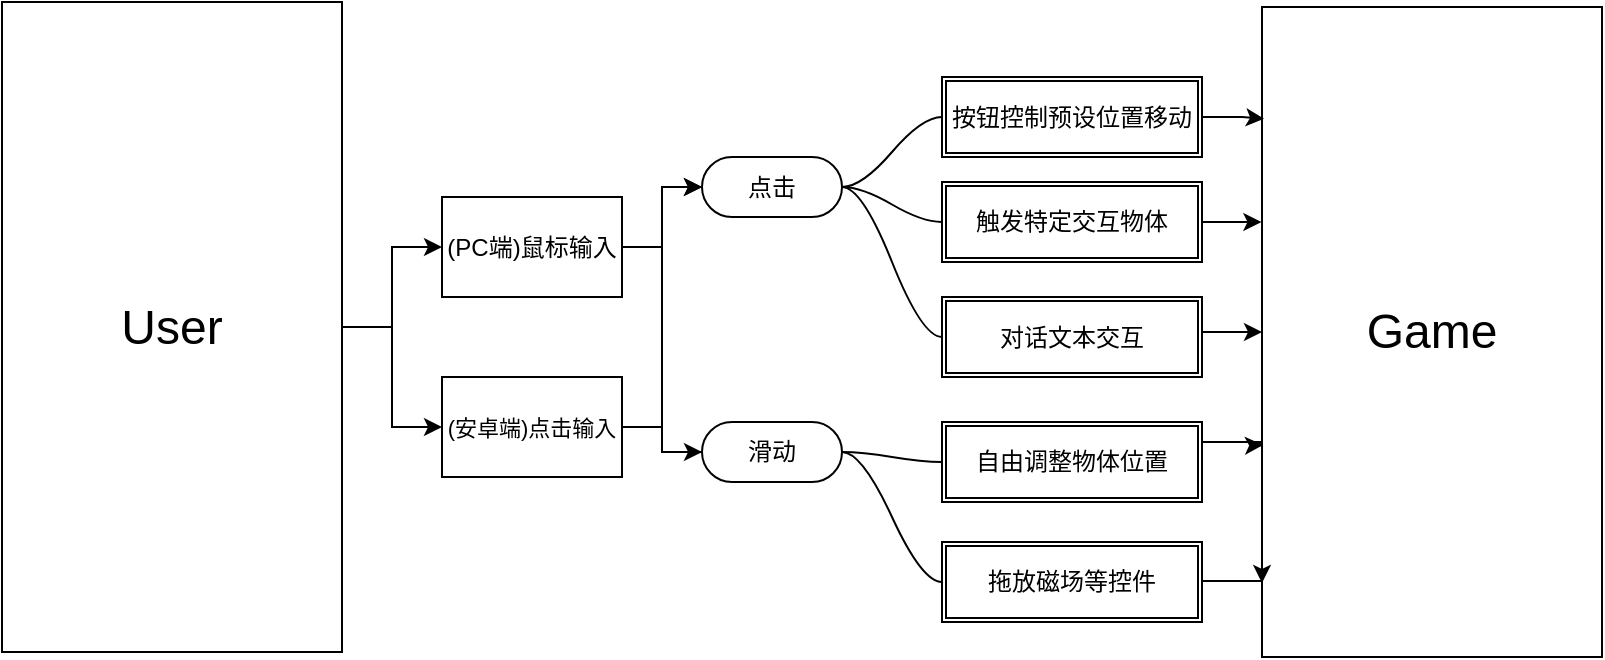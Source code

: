 <mxfile version="26.1.0">
  <diagram name="第 1 页" id="cTWxbgxD7N5LHfKa1-dM">
    <mxGraphModel dx="1460" dy="976" grid="1" gridSize="10" guides="1" tooltips="1" connect="1" arrows="1" fold="1" page="1" pageScale="1" pageWidth="827" pageHeight="1169" math="0" shadow="0">
      <root>
        <mxCell id="0" />
        <mxCell id="1" parent="0" />
        <mxCell id="bbCFtQkSoRX4-R00seL9-66" style="edgeStyle=orthogonalEdgeStyle;rounded=0;orthogonalLoop=1;jettySize=auto;html=1;exitX=1;exitY=0.5;exitDx=0;exitDy=0;entryX=0;entryY=0.5;entryDx=0;entryDy=0;" edge="1" parent="1" source="bbCFtQkSoRX4-R00seL9-43" target="bbCFtQkSoRX4-R00seL9-45">
          <mxGeometry relative="1" as="geometry" />
        </mxCell>
        <mxCell id="bbCFtQkSoRX4-R00seL9-67" style="edgeStyle=orthogonalEdgeStyle;rounded=0;orthogonalLoop=1;jettySize=auto;html=1;exitX=1;exitY=0.5;exitDx=0;exitDy=0;entryX=0;entryY=0.5;entryDx=0;entryDy=0;" edge="1" parent="1" source="bbCFtQkSoRX4-R00seL9-43" target="bbCFtQkSoRX4-R00seL9-47">
          <mxGeometry relative="1" as="geometry" />
        </mxCell>
        <mxCell id="bbCFtQkSoRX4-R00seL9-43" value="(PC端)鼠标输入" style="rounded=0;whiteSpace=wrap;html=1;" vertex="1" parent="1">
          <mxGeometry x="320" y="567.5" width="90" height="50" as="geometry" />
        </mxCell>
        <mxCell id="bbCFtQkSoRX4-R00seL9-44" style="edgeStyle=entityRelationEdgeStyle;rounded=0;orthogonalLoop=1;jettySize=auto;html=1;startArrow=none;endArrow=none;segment=10;curved=1;sourcePerimeterSpacing=0;targetPerimeterSpacing=0;entryX=0;entryY=0.5;entryDx=0;entryDy=0;" edge="1" parent="1" source="bbCFtQkSoRX4-R00seL9-45" target="bbCFtQkSoRX4-R00seL9-54">
          <mxGeometry relative="1" as="geometry" />
        </mxCell>
        <mxCell id="bbCFtQkSoRX4-R00seL9-70" style="edgeStyle=entityRelationEdgeStyle;rounded=0;orthogonalLoop=1;jettySize=auto;html=1;startArrow=none;endArrow=none;segment=10;curved=1;sourcePerimeterSpacing=0;targetPerimeterSpacing=0;entryX=0;entryY=0.5;entryDx=0;entryDy=0;" edge="1" parent="1" source="bbCFtQkSoRX4-R00seL9-45" target="bbCFtQkSoRX4-R00seL9-57">
          <mxGeometry relative="1" as="geometry">
            <mxPoint x="570" y="590" as="targetPoint" />
            <Array as="points">
              <mxPoint x="570" y="580" />
              <mxPoint x="570" y="580" />
            </Array>
          </mxGeometry>
        </mxCell>
        <mxCell id="bbCFtQkSoRX4-R00seL9-80" style="edgeStyle=entityRelationEdgeStyle;rounded=0;orthogonalLoop=1;jettySize=auto;html=1;startArrow=none;endArrow=none;segment=10;curved=1;sourcePerimeterSpacing=0;targetPerimeterSpacing=0;exitX=1;exitY=0.5;exitDx=0;exitDy=0;entryX=0;entryY=0.5;entryDx=0;entryDy=0;" edge="1" parent="1" source="bbCFtQkSoRX4-R00seL9-45" target="bbCFtQkSoRX4-R00seL9-79">
          <mxGeometry relative="1" as="geometry" />
        </mxCell>
        <mxCell id="bbCFtQkSoRX4-R00seL9-45" value="点击" style="whiteSpace=wrap;html=1;rounded=1;arcSize=50;align=center;verticalAlign=middle;strokeWidth=1;autosize=1;spacing=4;treeFolding=1;treeMoving=1;newEdgeStyle={&quot;edgeStyle&quot;:&quot;entityRelationEdgeStyle&quot;,&quot;startArrow&quot;:&quot;none&quot;,&quot;endArrow&quot;:&quot;none&quot;,&quot;segment&quot;:10,&quot;curved&quot;:1,&quot;sourcePerimeterSpacing&quot;:0,&quot;targetPerimeterSpacing&quot;:0};" vertex="1" parent="1">
          <mxGeometry x="450" y="547.5" width="70" height="30" as="geometry" />
        </mxCell>
        <mxCell id="bbCFtQkSoRX4-R00seL9-69" style="edgeStyle=entityRelationEdgeStyle;rounded=0;orthogonalLoop=1;jettySize=auto;html=1;startArrow=none;endArrow=none;segment=10;curved=1;sourcePerimeterSpacing=0;targetPerimeterSpacing=0;entryX=0;entryY=0.5;entryDx=0;entryDy=0;" edge="1" parent="1" source="bbCFtQkSoRX4-R00seL9-47" target="bbCFtQkSoRX4-R00seL9-55">
          <mxGeometry relative="1" as="geometry" />
        </mxCell>
        <mxCell id="bbCFtQkSoRX4-R00seL9-86" style="edgeStyle=entityRelationEdgeStyle;rounded=0;orthogonalLoop=1;jettySize=auto;html=1;startArrow=none;endArrow=none;segment=10;curved=1;sourcePerimeterSpacing=0;targetPerimeterSpacing=0;exitX=1;exitY=0.5;exitDx=0;exitDy=0;entryX=0;entryY=0.5;entryDx=0;entryDy=0;" edge="1" parent="1" source="bbCFtQkSoRX4-R00seL9-47" target="bbCFtQkSoRX4-R00seL9-71">
          <mxGeometry relative="1" as="geometry" />
        </mxCell>
        <mxCell id="bbCFtQkSoRX4-R00seL9-47" value="滑动" style="whiteSpace=wrap;html=1;rounded=1;arcSize=50;align=center;verticalAlign=middle;strokeWidth=1;autosize=1;spacing=4;treeFolding=1;treeMoving=1;newEdgeStyle={&quot;edgeStyle&quot;:&quot;entityRelationEdgeStyle&quot;,&quot;startArrow&quot;:&quot;none&quot;,&quot;endArrow&quot;:&quot;none&quot;,&quot;segment&quot;:10,&quot;curved&quot;:1,&quot;sourcePerimeterSpacing&quot;:0,&quot;targetPerimeterSpacing&quot;:0};" vertex="1" parent="1">
          <mxGeometry x="450" y="680" width="70" height="30" as="geometry" />
        </mxCell>
        <mxCell id="bbCFtQkSoRX4-R00seL9-54" value="按钮控制预设位置移动" style="shape=ext;double=1;rounded=0;whiteSpace=wrap;html=1;" vertex="1" parent="1">
          <mxGeometry x="570" y="507.5" width="130" height="40" as="geometry" />
        </mxCell>
        <mxCell id="bbCFtQkSoRX4-R00seL9-55" value="自由调整物体位置" style="shape=ext;double=1;rounded=0;whiteSpace=wrap;html=1;" vertex="1" parent="1">
          <mxGeometry x="570" y="680" width="130" height="40" as="geometry" />
        </mxCell>
        <mxCell id="bbCFtQkSoRX4-R00seL9-57" value="触发特定交互物体" style="shape=ext;double=1;rounded=0;whiteSpace=wrap;html=1;" vertex="1" parent="1">
          <mxGeometry x="570" y="560" width="130" height="40" as="geometry" />
        </mxCell>
        <mxCell id="bbCFtQkSoRX4-R00seL9-58" value="&lt;font style=&quot;font-size: 24px;&quot;&gt;Game&lt;/font&gt;" style="rounded=0;whiteSpace=wrap;html=1;" vertex="1" parent="1">
          <mxGeometry x="730" y="472.5" width="170" height="325" as="geometry" />
        </mxCell>
        <mxCell id="bbCFtQkSoRX4-R00seL9-60" style="edgeStyle=orthogonalEdgeStyle;rounded=0;orthogonalLoop=1;jettySize=auto;html=1;exitX=1;exitY=0.5;exitDx=0;exitDy=0;entryX=0;entryY=0.5;entryDx=0;entryDy=0;" edge="1" parent="1" source="bbCFtQkSoRX4-R00seL9-62" target="bbCFtQkSoRX4-R00seL9-43">
          <mxGeometry relative="1" as="geometry" />
        </mxCell>
        <mxCell id="bbCFtQkSoRX4-R00seL9-83" style="edgeStyle=orthogonalEdgeStyle;rounded=0;orthogonalLoop=1;jettySize=auto;html=1;exitX=1;exitY=0.5;exitDx=0;exitDy=0;entryX=0;entryY=0.5;entryDx=0;entryDy=0;" edge="1" parent="1" source="bbCFtQkSoRX4-R00seL9-62" target="bbCFtQkSoRX4-R00seL9-82">
          <mxGeometry relative="1" as="geometry" />
        </mxCell>
        <mxCell id="bbCFtQkSoRX4-R00seL9-62" value="&lt;font style=&quot;font-size: 24px;&quot;&gt;User&lt;/font&gt;" style="rounded=0;whiteSpace=wrap;html=1;" vertex="1" parent="1">
          <mxGeometry x="100" y="470" width="170" height="325" as="geometry" />
        </mxCell>
        <mxCell id="bbCFtQkSoRX4-R00seL9-63" style="edgeStyle=orthogonalEdgeStyle;rounded=0;orthogonalLoop=1;jettySize=auto;html=1;entryX=0.006;entryY=0.172;entryDx=0;entryDy=0;entryPerimeter=0;" edge="1" parent="1" source="bbCFtQkSoRX4-R00seL9-54" target="bbCFtQkSoRX4-R00seL9-58">
          <mxGeometry relative="1" as="geometry" />
        </mxCell>
        <mxCell id="bbCFtQkSoRX4-R00seL9-71" value="拖放磁场等控件" style="shape=ext;double=1;rounded=0;whiteSpace=wrap;html=1;" vertex="1" parent="1">
          <mxGeometry x="570" y="740" width="130" height="40" as="geometry" />
        </mxCell>
        <mxCell id="bbCFtQkSoRX4-R00seL9-74" style="edgeStyle=orthogonalEdgeStyle;rounded=0;orthogonalLoop=1;jettySize=auto;html=1;exitX=1;exitY=0.5;exitDx=0;exitDy=0;entryX=-0.002;entryY=0.333;entryDx=0;entryDy=0;entryPerimeter=0;" edge="1" parent="1" source="bbCFtQkSoRX4-R00seL9-57" target="bbCFtQkSoRX4-R00seL9-58">
          <mxGeometry relative="1" as="geometry" />
        </mxCell>
        <mxCell id="bbCFtQkSoRX4-R00seL9-81" style="edgeStyle=orthogonalEdgeStyle;rounded=0;orthogonalLoop=1;jettySize=auto;html=1;exitX=1;exitY=0.5;exitDx=0;exitDy=0;" edge="1" parent="1" source="bbCFtQkSoRX4-R00seL9-79">
          <mxGeometry relative="1" as="geometry">
            <mxPoint x="730" y="635" as="targetPoint" />
            <Array as="points">
              <mxPoint x="700" y="635" />
            </Array>
          </mxGeometry>
        </mxCell>
        <mxCell id="bbCFtQkSoRX4-R00seL9-79" value="对话文本交互" style="shape=ext;double=1;rounded=0;whiteSpace=wrap;html=1;" vertex="1" parent="1">
          <mxGeometry x="570" y="617.5" width="130" height="40" as="geometry" />
        </mxCell>
        <mxCell id="bbCFtQkSoRX4-R00seL9-84" style="edgeStyle=orthogonalEdgeStyle;rounded=0;orthogonalLoop=1;jettySize=auto;html=1;exitX=0;exitY=0.5;exitDx=0;exitDy=0;entryX=0;entryY=0.5;entryDx=0;entryDy=0;" edge="1" parent="1" source="bbCFtQkSoRX4-R00seL9-47" target="bbCFtQkSoRX4-R00seL9-45">
          <mxGeometry relative="1" as="geometry" />
        </mxCell>
        <mxCell id="bbCFtQkSoRX4-R00seL9-85" style="edgeStyle=orthogonalEdgeStyle;rounded=0;orthogonalLoop=1;jettySize=auto;html=1;exitX=1;exitY=0.5;exitDx=0;exitDy=0;endArrow=none;startFill=0;" edge="1" parent="1" source="bbCFtQkSoRX4-R00seL9-82">
          <mxGeometry relative="1" as="geometry">
            <mxPoint x="430" y="683" as="targetPoint" />
          </mxGeometry>
        </mxCell>
        <mxCell id="bbCFtQkSoRX4-R00seL9-82" value="&lt;font style=&quot;font-size: 11px;&quot;&gt;(安卓端)点击输入&lt;/font&gt;" style="rounded=0;whiteSpace=wrap;html=1;" vertex="1" parent="1">
          <mxGeometry x="320" y="657.5" width="90" height="50" as="geometry" />
        </mxCell>
        <mxCell id="bbCFtQkSoRX4-R00seL9-87" style="edgeStyle=orthogonalEdgeStyle;rounded=0;orthogonalLoop=1;jettySize=auto;html=1;exitX=1;exitY=0.5;exitDx=0;exitDy=0;entryX=0.003;entryY=0.674;entryDx=0;entryDy=0;entryPerimeter=0;" edge="1" parent="1" source="bbCFtQkSoRX4-R00seL9-55" target="bbCFtQkSoRX4-R00seL9-58">
          <mxGeometry relative="1" as="geometry">
            <Array as="points">
              <mxPoint x="700" y="690" />
              <mxPoint x="729" y="690" />
              <mxPoint x="729" y="692" />
            </Array>
          </mxGeometry>
        </mxCell>
        <mxCell id="bbCFtQkSoRX4-R00seL9-88" style="edgeStyle=orthogonalEdgeStyle;rounded=0;orthogonalLoop=1;jettySize=auto;html=1;exitX=1;exitY=0.5;exitDx=0;exitDy=0;entryX=-0.002;entryY=0.333;entryDx=0;entryDy=0;entryPerimeter=0;" edge="1" parent="1">
          <mxGeometry relative="1" as="geometry">
            <mxPoint x="700" y="759.5" as="sourcePoint" />
            <mxPoint x="730" y="760.5" as="targetPoint" />
          </mxGeometry>
        </mxCell>
      </root>
    </mxGraphModel>
  </diagram>
</mxfile>
